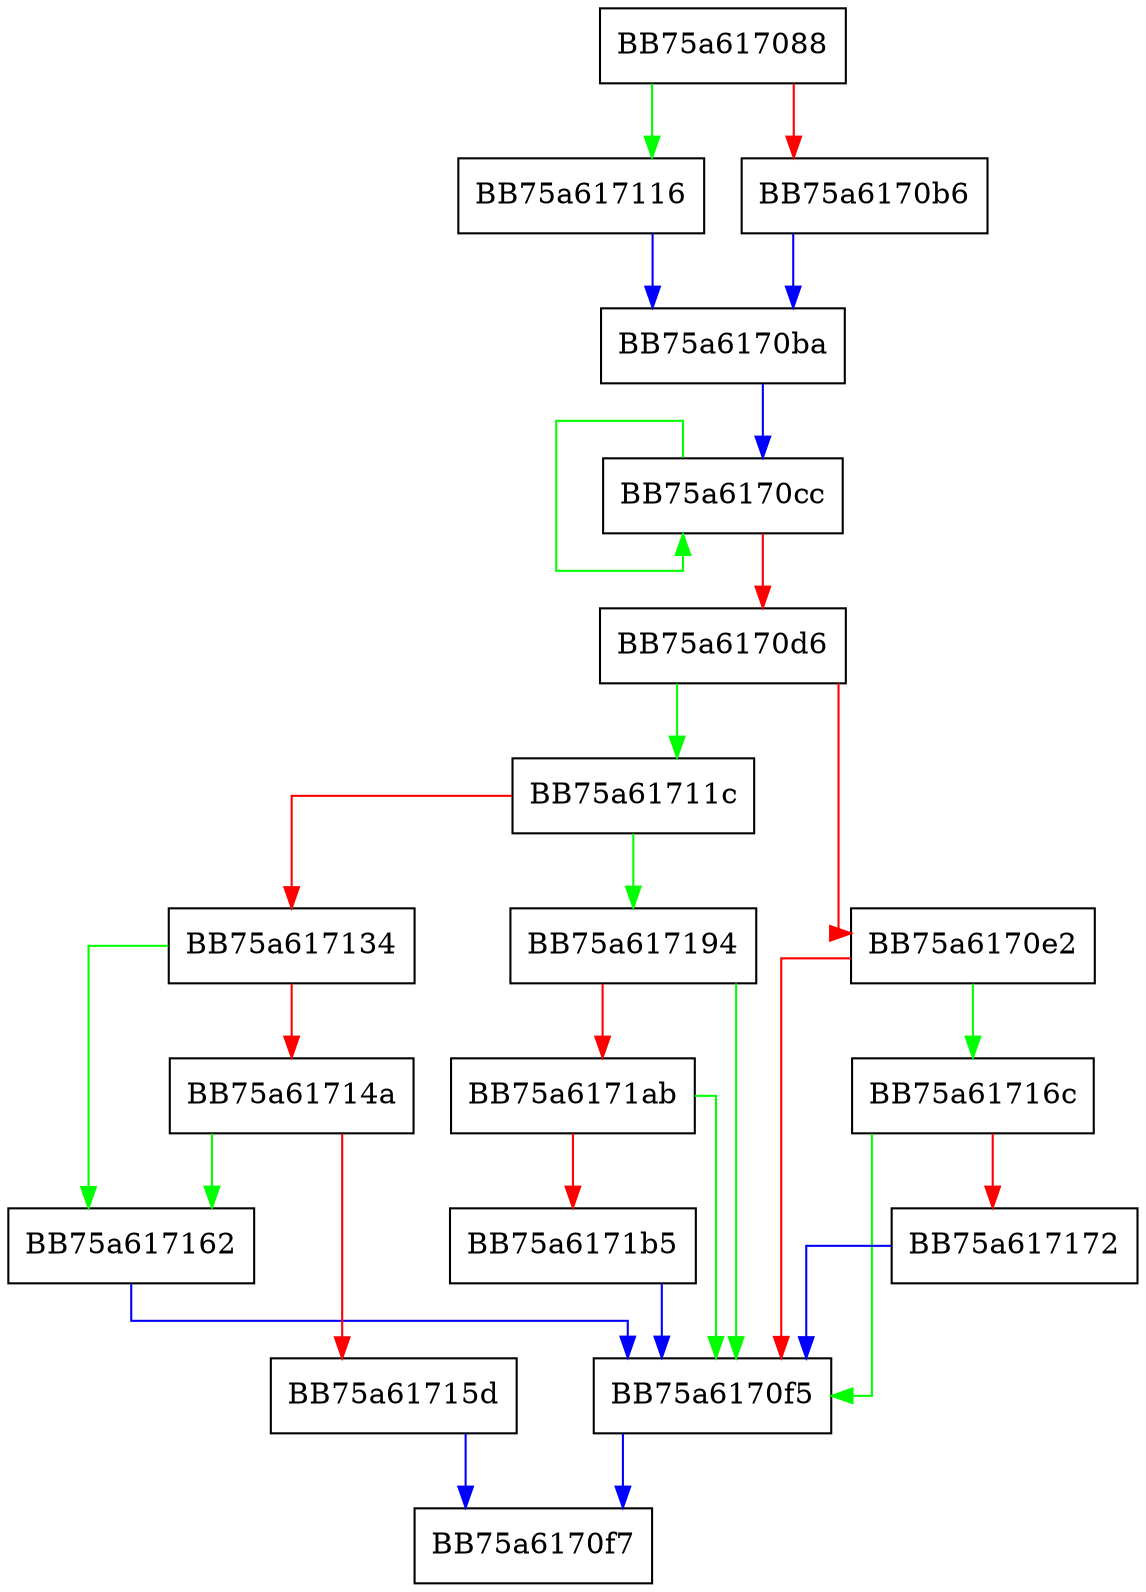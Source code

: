 digraph envvarfilter_e_kmodevar {
  node [shape="box"];
  graph [splines=ortho];
  BB75a617088 -> BB75a617116 [color="green"];
  BB75a617088 -> BB75a6170b6 [color="red"];
  BB75a6170b6 -> BB75a6170ba [color="blue"];
  BB75a6170ba -> BB75a6170cc [color="blue"];
  BB75a6170cc -> BB75a6170cc [color="green"];
  BB75a6170cc -> BB75a6170d6 [color="red"];
  BB75a6170d6 -> BB75a61711c [color="green"];
  BB75a6170d6 -> BB75a6170e2 [color="red"];
  BB75a6170e2 -> BB75a61716c [color="green"];
  BB75a6170e2 -> BB75a6170f5 [color="red"];
  BB75a6170f5 -> BB75a6170f7 [color="blue"];
  BB75a617116 -> BB75a6170ba [color="blue"];
  BB75a61711c -> BB75a617194 [color="green"];
  BB75a61711c -> BB75a617134 [color="red"];
  BB75a617134 -> BB75a617162 [color="green"];
  BB75a617134 -> BB75a61714a [color="red"];
  BB75a61714a -> BB75a617162 [color="green"];
  BB75a61714a -> BB75a61715d [color="red"];
  BB75a61715d -> BB75a6170f7 [color="blue"];
  BB75a617162 -> BB75a6170f5 [color="blue"];
  BB75a61716c -> BB75a6170f5 [color="green"];
  BB75a61716c -> BB75a617172 [color="red"];
  BB75a617172 -> BB75a6170f5 [color="blue"];
  BB75a617194 -> BB75a6170f5 [color="green"];
  BB75a617194 -> BB75a6171ab [color="red"];
  BB75a6171ab -> BB75a6170f5 [color="green"];
  BB75a6171ab -> BB75a6171b5 [color="red"];
  BB75a6171b5 -> BB75a6170f5 [color="blue"];
}